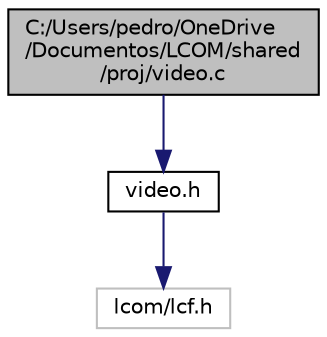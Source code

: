 digraph "C:/Users/pedro/OneDrive/Documentos/LCOM/shared/proj/video.c"
{
 // LATEX_PDF_SIZE
  edge [fontname="Helvetica",fontsize="10",labelfontname="Helvetica",labelfontsize="10"];
  node [fontname="Helvetica",fontsize="10",shape=record];
  Node1 [label="C:/Users/pedro/OneDrive\l/Documentos/LCOM/shared\l/proj/video.c",height=0.2,width=0.4,color="black", fillcolor="grey75", style="filled", fontcolor="black",tooltip=" "];
  Node1 -> Node2 [color="midnightblue",fontsize="10",style="solid",fontname="Helvetica"];
  Node2 [label="video.h",height=0.2,width=0.4,color="black", fillcolor="white", style="filled",URL="$video_8h.html",tooltip=" "];
  Node2 -> Node3 [color="midnightblue",fontsize="10",style="solid",fontname="Helvetica"];
  Node3 [label="lcom/lcf.h",height=0.2,width=0.4,color="grey75", fillcolor="white", style="filled",tooltip=" "];
}
